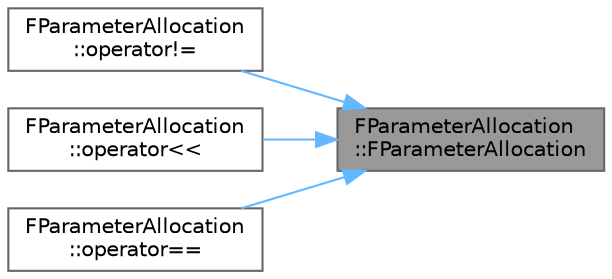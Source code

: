 digraph "FParameterAllocation::FParameterAllocation"
{
 // INTERACTIVE_SVG=YES
 // LATEX_PDF_SIZE
  bgcolor="transparent";
  edge [fontname=Helvetica,fontsize=10,labelfontname=Helvetica,labelfontsize=10];
  node [fontname=Helvetica,fontsize=10,shape=box,height=0.2,width=0.4];
  rankdir="RL";
  Node1 [id="Node000001",label="FParameterAllocation\l::FParameterAllocation",height=0.2,width=0.4,color="gray40", fillcolor="grey60", style="filled", fontcolor="black",tooltip=" "];
  Node1 -> Node2 [id="edge1_Node000001_Node000002",dir="back",color="steelblue1",style="solid",tooltip=" "];
  Node2 [id="Node000002",label="FParameterAllocation\l::operator!=",height=0.2,width=0.4,color="grey40", fillcolor="white", style="filled",URL="$d0/d1f/structFParameterAllocation.html#a0aab33c6848b91da65139e5c7ef70028",tooltip=" "];
  Node1 -> Node3 [id="edge2_Node000001_Node000003",dir="back",color="steelblue1",style="solid",tooltip=" "];
  Node3 [id="Node000003",label="FParameterAllocation\l::operator\<\<",height=0.2,width=0.4,color="grey40", fillcolor="white", style="filled",URL="$d0/d1f/structFParameterAllocation.html#a1c4d996ddff00cb3bafcbea3d96dca70",tooltip=" "];
  Node1 -> Node4 [id="edge3_Node000001_Node000004",dir="back",color="steelblue1",style="solid",tooltip=" "];
  Node4 [id="Node000004",label="FParameterAllocation\l::operator==",height=0.2,width=0.4,color="grey40", fillcolor="white", style="filled",URL="$d0/d1f/structFParameterAllocation.html#a09e6ae6bd35f8ff840b736ca2111c43c",tooltip=" "];
}
